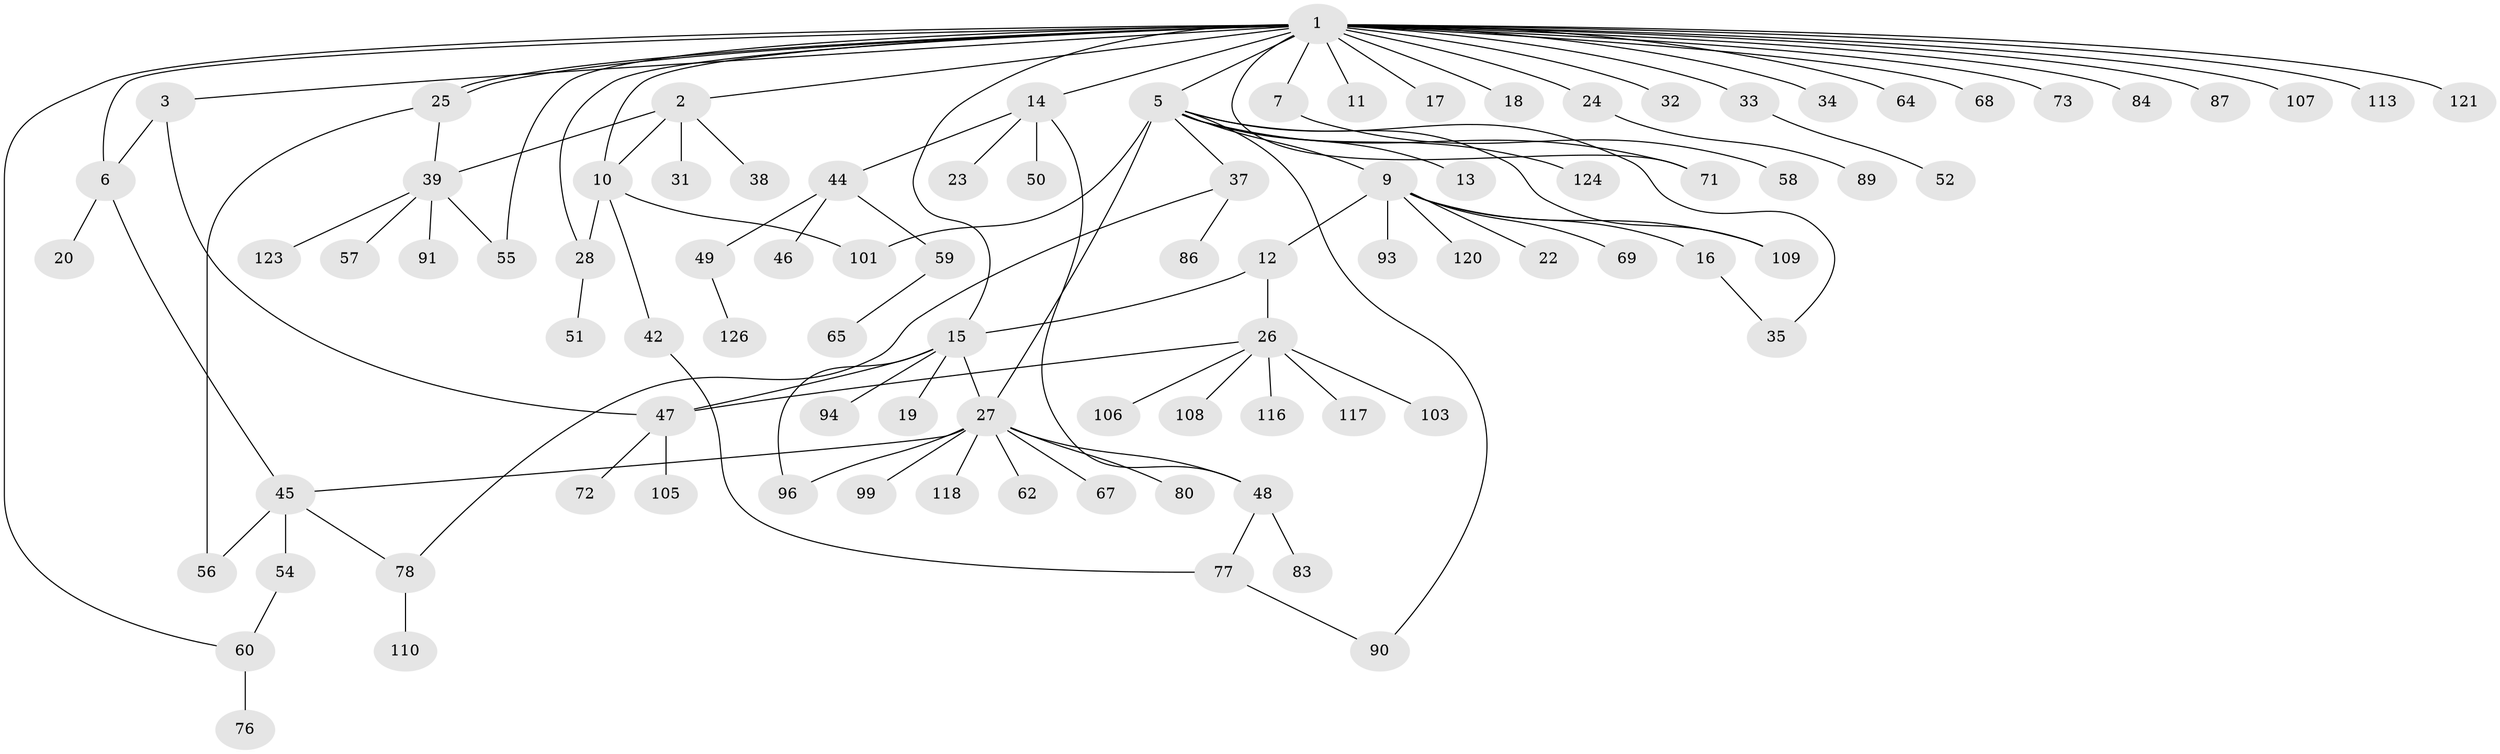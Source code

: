 // original degree distribution, {31: 0.007936507936507936, 6: 0.047619047619047616, 4: 0.047619047619047616, 1: 0.5158730158730159, 8: 0.007936507936507936, 5: 0.047619047619047616, 3: 0.06349206349206349, 9: 0.007936507936507936, 2: 0.24603174603174602, 7: 0.007936507936507936}
// Generated by graph-tools (version 1.1) at 2025/41/03/06/25 10:41:50]
// undirected, 91 vertices, 112 edges
graph export_dot {
graph [start="1"]
  node [color=gray90,style=filled];
  1 [super="+21"];
  2 [super="+4"];
  3 [super="+122"];
  5 [super="+8"];
  6 [super="+125"];
  7 [super="+43"];
  9 [super="+119"];
  10 [super="+95"];
  11 [super="+102"];
  12 [super="+98"];
  13 [super="+111"];
  14 [super="+36"];
  15 [super="+30"];
  16;
  17 [super="+53"];
  18;
  19;
  20;
  22;
  23;
  24 [super="+41"];
  25;
  26 [super="+104"];
  27 [super="+29"];
  28 [super="+70"];
  31;
  32;
  33;
  34 [super="+88"];
  35 [super="+40"];
  37 [super="+61"];
  38;
  39 [super="+79"];
  42 [super="+85"];
  44 [super="+63"];
  45 [super="+82"];
  46;
  47 [super="+66"];
  48 [super="+81"];
  49;
  50;
  51;
  52 [super="+92"];
  54;
  55 [super="+100"];
  56;
  57;
  58;
  59;
  60 [super="+74"];
  62;
  64;
  65;
  67;
  68;
  69 [super="+75"];
  71;
  72 [super="+97"];
  73;
  76;
  77;
  78;
  80;
  83;
  84;
  86;
  87;
  89;
  90;
  91;
  93;
  94;
  96 [super="+115"];
  99;
  101 [super="+112"];
  103;
  105;
  106;
  107;
  108;
  109 [super="+114"];
  110;
  113;
  116;
  117;
  118;
  120;
  121;
  123;
  124;
  126;
  1 -- 2;
  1 -- 3;
  1 -- 5;
  1 -- 6;
  1 -- 7;
  1 -- 10 [weight=2];
  1 -- 11;
  1 -- 14;
  1 -- 15;
  1 -- 17;
  1 -- 18;
  1 -- 24;
  1 -- 25;
  1 -- 25;
  1 -- 32;
  1 -- 33;
  1 -- 34;
  1 -- 55;
  1 -- 60;
  1 -- 64;
  1 -- 68;
  1 -- 71;
  1 -- 73;
  1 -- 84;
  1 -- 87;
  1 -- 107;
  1 -- 113;
  1 -- 121;
  1 -- 28;
  2 -- 10;
  2 -- 31;
  2 -- 38;
  2 -- 39;
  3 -- 6;
  3 -- 47;
  5 -- 9;
  5 -- 13;
  5 -- 27;
  5 -- 37;
  5 -- 90;
  5 -- 101;
  5 -- 35;
  5 -- 71;
  5 -- 124;
  5 -- 109;
  6 -- 20;
  6 -- 45;
  7 -- 58;
  9 -- 12;
  9 -- 16;
  9 -- 22;
  9 -- 69;
  9 -- 93;
  9 -- 109;
  9 -- 120;
  10 -- 28;
  10 -- 42;
  10 -- 101;
  12 -- 26;
  12 -- 15;
  14 -- 23;
  14 -- 44;
  14 -- 48;
  14 -- 50;
  15 -- 19;
  15 -- 27;
  15 -- 94;
  15 -- 96;
  15 -- 47;
  16 -- 35;
  24 -- 89;
  25 -- 39;
  25 -- 56;
  26 -- 103;
  26 -- 106;
  26 -- 108;
  26 -- 116;
  26 -- 117;
  26 -- 47;
  27 -- 62;
  27 -- 67;
  27 -- 80;
  27 -- 96;
  27 -- 48;
  27 -- 99;
  27 -- 118;
  27 -- 45;
  28 -- 51;
  33 -- 52;
  37 -- 78;
  37 -- 86;
  39 -- 57;
  39 -- 91;
  39 -- 123;
  39 -- 55;
  42 -- 77;
  44 -- 46;
  44 -- 49;
  44 -- 59;
  45 -- 54;
  45 -- 56;
  45 -- 78;
  47 -- 72;
  47 -- 105;
  48 -- 83;
  48 -- 77;
  49 -- 126;
  54 -- 60;
  59 -- 65;
  60 -- 76;
  77 -- 90;
  78 -- 110;
}
